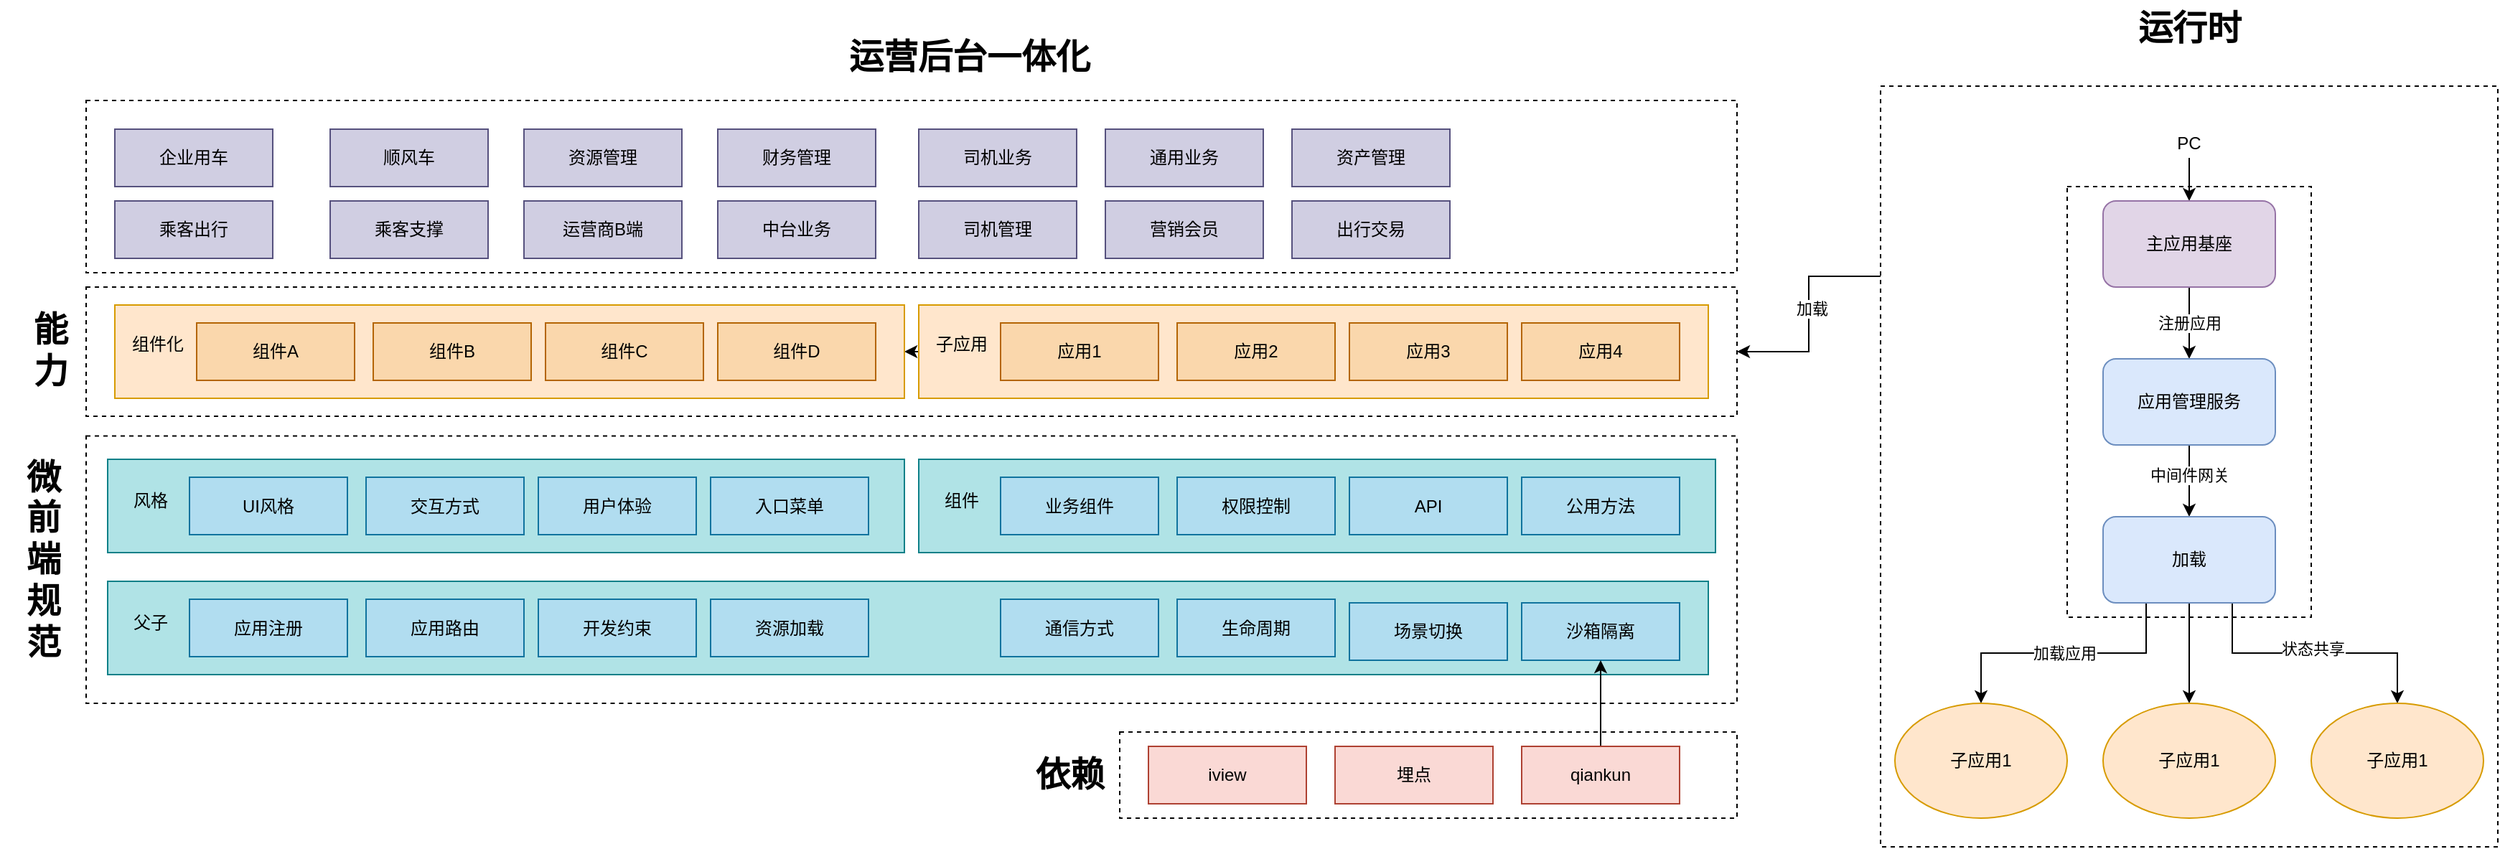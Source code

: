<mxfile version="14.6.6" type="device"><diagram id="mC4KT3fztXYl9CYjZmOD" name="第 1 页"><mxGraphModel dx="2013" dy="703" grid="1" gridSize="10" guides="1" tooltips="1" connect="1" arrows="1" fold="1" page="1" pageScale="1" pageWidth="827" pageHeight="1169" math="0" shadow="0"><root><mxCell id="0"/><mxCell id="1" parent="0"/><mxCell id="tSczwuI4GlgGF78nVB5c-97" value="" style="rounded=0;whiteSpace=wrap;html=1;dashed=1;" vertex="1" parent="1"><mxGeometry x="-10" y="690" width="430" height="60" as="geometry"/></mxCell><mxCell id="tSczwuI4GlgGF78nVB5c-75" value="" style="rounded=0;whiteSpace=wrap;html=1;dashed=1;" vertex="1" parent="1"><mxGeometry x="-730" y="483.75" width="1150" height="186.25" as="geometry"/></mxCell><mxCell id="tSczwuI4GlgGF78nVB5c-120" style="edgeStyle=orthogonalEdgeStyle;rounded=0;orthogonalLoop=1;jettySize=auto;html=1;exitX=0;exitY=0.25;exitDx=0;exitDy=0;entryX=1;entryY=0.5;entryDx=0;entryDy=0;" edge="1" parent="1" source="tSczwuI4GlgGF78nVB5c-1" target="tSczwuI4GlgGF78nVB5c-28"><mxGeometry relative="1" as="geometry"/></mxCell><mxCell id="tSczwuI4GlgGF78nVB5c-121" value="加载" style="edgeLabel;html=1;align=center;verticalAlign=middle;resizable=0;points=[];" vertex="1" connectable="0" parent="tSczwuI4GlgGF78nVB5c-120"><mxGeometry x="-0.057" y="2" relative="1" as="geometry"><mxPoint as="offset"/></mxGeometry></mxCell><mxCell id="tSczwuI4GlgGF78nVB5c-1" value="" style="rounded=0;whiteSpace=wrap;html=1;dashed=1;" vertex="1" parent="1"><mxGeometry x="520" y="240" width="430" height="530" as="geometry"/></mxCell><mxCell id="tSczwuI4GlgGF78nVB5c-17" value="" style="rounded=0;whiteSpace=wrap;html=1;dashed=1;" vertex="1" parent="1"><mxGeometry x="650" y="310" width="170" height="300" as="geometry"/></mxCell><mxCell id="tSczwuI4GlgGF78nVB5c-14" style="edgeStyle=orthogonalEdgeStyle;rounded=0;orthogonalLoop=1;jettySize=auto;html=1;entryX=0.5;entryY=0;entryDx=0;entryDy=0;" edge="1" parent="1" source="tSczwuI4GlgGF78nVB5c-3" target="tSczwuI4GlgGF78nVB5c-5"><mxGeometry relative="1" as="geometry"/></mxCell><mxCell id="tSczwuI4GlgGF78nVB5c-3" value="PC" style="text;html=1;strokeColor=none;fillColor=none;align=center;verticalAlign=middle;whiteSpace=wrap;rounded=0;dashed=1;" vertex="1" parent="1"><mxGeometry x="715" y="270" width="40" height="20" as="geometry"/></mxCell><mxCell id="tSczwuI4GlgGF78nVB5c-15" value="注册应用" style="edgeStyle=orthogonalEdgeStyle;rounded=0;orthogonalLoop=1;jettySize=auto;html=1;" edge="1" parent="1" source="tSczwuI4GlgGF78nVB5c-5" target="tSczwuI4GlgGF78nVB5c-6"><mxGeometry relative="1" as="geometry"/></mxCell><mxCell id="tSczwuI4GlgGF78nVB5c-5" value="主应用基座" style="rounded=1;whiteSpace=wrap;html=1;fillColor=#e1d5e7;strokeColor=#9673a6;" vertex="1" parent="1"><mxGeometry x="675" y="320" width="120" height="60" as="geometry"/></mxCell><mxCell id="tSczwuI4GlgGF78nVB5c-16" style="edgeStyle=orthogonalEdgeStyle;rounded=0;orthogonalLoop=1;jettySize=auto;html=1;entryX=0.5;entryY=0;entryDx=0;entryDy=0;" edge="1" parent="1" source="tSczwuI4GlgGF78nVB5c-6" target="tSczwuI4GlgGF78nVB5c-7"><mxGeometry relative="1" as="geometry"/></mxCell><mxCell id="tSczwuI4GlgGF78nVB5c-26" value="中间件网关" style="edgeLabel;html=1;align=center;verticalAlign=middle;resizable=0;points=[];" vertex="1" connectable="0" parent="tSczwuI4GlgGF78nVB5c-16"><mxGeometry x="0.333" y="4" relative="1" as="geometry"><mxPoint x="-4" y="-13" as="offset"/></mxGeometry></mxCell><mxCell id="tSczwuI4GlgGF78nVB5c-6" value="应用管理服务" style="rounded=1;whiteSpace=wrap;html=1;fillColor=#dae8fc;strokeColor=#6c8ebf;" vertex="1" parent="1"><mxGeometry x="675" y="430" width="120" height="60" as="geometry"/></mxCell><mxCell id="tSczwuI4GlgGF78nVB5c-21" value="加载应用" style="edgeStyle=orthogonalEdgeStyle;rounded=0;orthogonalLoop=1;jettySize=auto;html=1;exitX=0.25;exitY=1;exitDx=0;exitDy=0;entryX=0.5;entryY=0;entryDx=0;entryDy=0;" edge="1" parent="1" source="tSczwuI4GlgGF78nVB5c-7" target="tSczwuI4GlgGF78nVB5c-9"><mxGeometry relative="1" as="geometry"/></mxCell><mxCell id="tSczwuI4GlgGF78nVB5c-22" style="edgeStyle=orthogonalEdgeStyle;rounded=0;orthogonalLoop=1;jettySize=auto;html=1;exitX=0.5;exitY=1;exitDx=0;exitDy=0;entryX=0.5;entryY=0;entryDx=0;entryDy=0;" edge="1" parent="1" source="tSczwuI4GlgGF78nVB5c-7" target="tSczwuI4GlgGF78nVB5c-12"><mxGeometry relative="1" as="geometry"/></mxCell><mxCell id="tSczwuI4GlgGF78nVB5c-23" style="edgeStyle=orthogonalEdgeStyle;rounded=0;orthogonalLoop=1;jettySize=auto;html=1;exitX=0.75;exitY=1;exitDx=0;exitDy=0;entryX=0.5;entryY=0;entryDx=0;entryDy=0;" edge="1" parent="1" source="tSczwuI4GlgGF78nVB5c-7" target="tSczwuI4GlgGF78nVB5c-13"><mxGeometry relative="1" as="geometry"/></mxCell><mxCell id="tSczwuI4GlgGF78nVB5c-24" value="状态共享" style="edgeLabel;html=1;align=center;verticalAlign=middle;resizable=0;points=[];" vertex="1" connectable="0" parent="tSczwuI4GlgGF78nVB5c-23"><mxGeometry x="-0.015" y="4" relative="1" as="geometry"><mxPoint y="1" as="offset"/></mxGeometry></mxCell><mxCell id="tSczwuI4GlgGF78nVB5c-7" value="加载" style="rounded=1;whiteSpace=wrap;html=1;fillColor=#dae8fc;strokeColor=#6c8ebf;" vertex="1" parent="1"><mxGeometry x="675" y="540" width="120" height="60" as="geometry"/></mxCell><mxCell id="tSczwuI4GlgGF78nVB5c-9" value="子应用1" style="ellipse;whiteSpace=wrap;html=1;fillColor=#ffe6cc;strokeColor=#d79b00;" vertex="1" parent="1"><mxGeometry x="530" y="670" width="120" height="80" as="geometry"/></mxCell><mxCell id="tSczwuI4GlgGF78nVB5c-12" value="子应用1" style="ellipse;whiteSpace=wrap;html=1;fillColor=#ffe6cc;strokeColor=#d79b00;" vertex="1" parent="1"><mxGeometry x="675" y="670" width="120" height="80" as="geometry"/></mxCell><mxCell id="tSczwuI4GlgGF78nVB5c-13" value="子应用1" style="ellipse;whiteSpace=wrap;html=1;fillColor=#ffe6cc;strokeColor=#d79b00;" vertex="1" parent="1"><mxGeometry x="820" y="670" width="120" height="80" as="geometry"/></mxCell><mxCell id="tSczwuI4GlgGF78nVB5c-27" value="运行时" style="text;strokeColor=none;fillColor=none;html=1;fontSize=24;fontStyle=1;verticalAlign=middle;align=center;dashed=1;" vertex="1" parent="1"><mxGeometry x="685" y="180" width="100" height="40" as="geometry"/></mxCell><mxCell id="tSczwuI4GlgGF78nVB5c-28" value="" style="rounded=0;whiteSpace=wrap;html=1;dashed=1;" vertex="1" parent="1"><mxGeometry x="-730" y="380" width="1150" height="90" as="geometry"/></mxCell><mxCell id="tSczwuI4GlgGF78nVB5c-100" style="edgeStyle=orthogonalEdgeStyle;rounded=0;orthogonalLoop=1;jettySize=auto;html=1;exitX=0;exitY=0.5;exitDx=0;exitDy=0;entryX=1;entryY=0.5;entryDx=0;entryDy=0;" edge="1" parent="1" source="tSczwuI4GlgGF78nVB5c-35" target="tSczwuI4GlgGF78nVB5c-41"><mxGeometry relative="1" as="geometry"/></mxCell><mxCell id="tSczwuI4GlgGF78nVB5c-35" value="" style="rounded=0;whiteSpace=wrap;html=1;fillColor=#ffe6cc;strokeColor=#d79b00;" vertex="1" parent="1"><mxGeometry x="-150" y="392.5" width="550" height="65" as="geometry"/></mxCell><mxCell id="tSczwuI4GlgGF78nVB5c-36" value="子应用" style="text;html=1;strokeColor=none;fillColor=none;align=center;verticalAlign=middle;whiteSpace=wrap;rounded=0;" vertex="1" parent="1"><mxGeometry x="-140" y="410" width="40" height="20" as="geometry"/></mxCell><mxCell id="tSczwuI4GlgGF78nVB5c-37" value="应用1" style="rounded=0;whiteSpace=wrap;html=1;fillColor=#fad7ac;strokeColor=#b46504;" vertex="1" parent="1"><mxGeometry x="-93" y="405" width="110" height="40" as="geometry"/></mxCell><mxCell id="tSczwuI4GlgGF78nVB5c-38" value="应用3" style="rounded=0;whiteSpace=wrap;html=1;fillColor=#fad7ac;strokeColor=#b46504;" vertex="1" parent="1"><mxGeometry x="150" y="405" width="110" height="40" as="geometry"/></mxCell><mxCell id="tSczwuI4GlgGF78nVB5c-39" value="应用2" style="rounded=0;whiteSpace=wrap;html=1;fillColor=#fad7ac;strokeColor=#b46504;" vertex="1" parent="1"><mxGeometry x="30" y="405" width="110" height="40" as="geometry"/></mxCell><mxCell id="tSczwuI4GlgGF78nVB5c-40" value="应用4" style="rounded=0;whiteSpace=wrap;html=1;fillColor=#fad7ac;strokeColor=#b46504;" vertex="1" parent="1"><mxGeometry x="270" y="405" width="110" height="40" as="geometry"/></mxCell><mxCell id="tSczwuI4GlgGF78nVB5c-41" value="" style="rounded=0;whiteSpace=wrap;html=1;fillColor=#ffe6cc;strokeColor=#d79b00;" vertex="1" parent="1"><mxGeometry x="-710" y="392.5" width="550" height="65" as="geometry"/></mxCell><mxCell id="tSczwuI4GlgGF78nVB5c-42" value="组件化" style="text;html=1;strokeColor=none;fillColor=none;align=center;verticalAlign=middle;whiteSpace=wrap;rounded=0;" vertex="1" parent="1"><mxGeometry x="-700" y="410" width="40" height="20" as="geometry"/></mxCell><mxCell id="tSczwuI4GlgGF78nVB5c-43" value="组件A" style="rounded=0;whiteSpace=wrap;html=1;fillColor=#fad7ac;strokeColor=#b46504;" vertex="1" parent="1"><mxGeometry x="-653" y="405" width="110" height="40" as="geometry"/></mxCell><mxCell id="tSczwuI4GlgGF78nVB5c-44" value="组件C" style="rounded=0;whiteSpace=wrap;html=1;fillColor=#fad7ac;strokeColor=#b46504;" vertex="1" parent="1"><mxGeometry x="-410" y="405" width="110" height="40" as="geometry"/></mxCell><mxCell id="tSczwuI4GlgGF78nVB5c-45" value="组件B" style="rounded=0;whiteSpace=wrap;html=1;fillColor=#fad7ac;strokeColor=#b46504;" vertex="1" parent="1"><mxGeometry x="-530" y="405" width="110" height="40" as="geometry"/></mxCell><mxCell id="tSczwuI4GlgGF78nVB5c-46" value="组件D" style="rounded=0;whiteSpace=wrap;html=1;fillColor=#fad7ac;strokeColor=#b46504;" vertex="1" parent="1"><mxGeometry x="-290" y="405" width="110" height="40" as="geometry"/></mxCell><mxCell id="tSczwuI4GlgGF78nVB5c-47" value="" style="rounded=0;whiteSpace=wrap;html=1;fillColor=#b0e3e6;strokeColor=#0e8088;" vertex="1" parent="1"><mxGeometry x="-715" y="585" width="1115" height="65" as="geometry"/></mxCell><mxCell id="tSczwuI4GlgGF78nVB5c-48" value="父子" style="text;html=1;strokeColor=none;fillColor=none;align=center;verticalAlign=middle;whiteSpace=wrap;rounded=0;" vertex="1" parent="1"><mxGeometry x="-705" y="602.5" width="40" height="22.5" as="geometry"/></mxCell><mxCell id="tSczwuI4GlgGF78nVB5c-49" value="应用注册" style="rounded=0;whiteSpace=wrap;html=1;fillColor=#b1ddf0;strokeColor=#10739e;" vertex="1" parent="1"><mxGeometry x="-658" y="597.5" width="110" height="40" as="geometry"/></mxCell><mxCell id="tSczwuI4GlgGF78nVB5c-50" value="开发约束" style="rounded=0;whiteSpace=wrap;html=1;fillColor=#b1ddf0;strokeColor=#10739e;" vertex="1" parent="1"><mxGeometry x="-415" y="597.5" width="110" height="40" as="geometry"/></mxCell><mxCell id="tSczwuI4GlgGF78nVB5c-51" value="应用路由" style="rounded=0;whiteSpace=wrap;html=1;fillColor=#b1ddf0;strokeColor=#10739e;" vertex="1" parent="1"><mxGeometry x="-535" y="597.5" width="110" height="40" as="geometry"/></mxCell><mxCell id="tSczwuI4GlgGF78nVB5c-52" value="资源加载" style="rounded=0;whiteSpace=wrap;html=1;fillColor=#b1ddf0;strokeColor=#10739e;" vertex="1" parent="1"><mxGeometry x="-295" y="597.5" width="110" height="40" as="geometry"/></mxCell><mxCell id="tSczwuI4GlgGF78nVB5c-53" value="通信方式" style="rounded=0;whiteSpace=wrap;html=1;fillColor=#b1ddf0;strokeColor=#10739e;" vertex="1" parent="1"><mxGeometry x="-93" y="597.5" width="110" height="40" as="geometry"/></mxCell><mxCell id="tSczwuI4GlgGF78nVB5c-54" value="生命周期" style="rounded=0;whiteSpace=wrap;html=1;fillColor=#b1ddf0;strokeColor=#10739e;" vertex="1" parent="1"><mxGeometry x="30" y="597.5" width="110" height="40" as="geometry"/></mxCell><mxCell id="tSczwuI4GlgGF78nVB5c-55" value="沙箱隔离" style="rounded=0;whiteSpace=wrap;html=1;fillColor=#b1ddf0;strokeColor=#10739e;" vertex="1" parent="1"><mxGeometry x="270" y="600" width="110" height="40" as="geometry"/></mxCell><mxCell id="tSczwuI4GlgGF78nVB5c-56" value="场景切换" style="rounded=0;whiteSpace=wrap;html=1;fillColor=#b1ddf0;strokeColor=#10739e;" vertex="1" parent="1"><mxGeometry x="150" y="600" width="110" height="40" as="geometry"/></mxCell><mxCell id="tSczwuI4GlgGF78nVB5c-57" value="" style="rounded=0;whiteSpace=wrap;html=1;fillColor=#b0e3e6;strokeColor=#0e8088;" vertex="1" parent="1"><mxGeometry x="-715" y="500" width="555" height="65" as="geometry"/></mxCell><mxCell id="tSczwuI4GlgGF78nVB5c-58" value="风格" style="text;html=1;strokeColor=none;fillColor=none;align=center;verticalAlign=middle;whiteSpace=wrap;rounded=0;" vertex="1" parent="1"><mxGeometry x="-705" y="517.5" width="40" height="22.5" as="geometry"/></mxCell><mxCell id="tSczwuI4GlgGF78nVB5c-59" value="UI风格" style="rounded=0;whiteSpace=wrap;html=1;fillColor=#b1ddf0;strokeColor=#10739e;" vertex="1" parent="1"><mxGeometry x="-658" y="512.5" width="110" height="40" as="geometry"/></mxCell><mxCell id="tSczwuI4GlgGF78nVB5c-60" value="用户体验" style="rounded=0;whiteSpace=wrap;html=1;fillColor=#b1ddf0;strokeColor=#10739e;" vertex="1" parent="1"><mxGeometry x="-415" y="512.5" width="110" height="40" as="geometry"/></mxCell><mxCell id="tSczwuI4GlgGF78nVB5c-61" value="交互方式" style="rounded=0;whiteSpace=wrap;html=1;fillColor=#b1ddf0;strokeColor=#10739e;" vertex="1" parent="1"><mxGeometry x="-535" y="512.5" width="110" height="40" as="geometry"/></mxCell><mxCell id="tSczwuI4GlgGF78nVB5c-62" value="入口菜单" style="rounded=0;whiteSpace=wrap;html=1;fillColor=#b1ddf0;strokeColor=#10739e;" vertex="1" parent="1"><mxGeometry x="-295" y="512.5" width="110" height="40" as="geometry"/></mxCell><mxCell id="tSczwuI4GlgGF78nVB5c-67" value="" style="rounded=0;whiteSpace=wrap;html=1;fillColor=#b0e3e6;strokeColor=#0e8088;" vertex="1" parent="1"><mxGeometry x="-150" y="500" width="555" height="65" as="geometry"/></mxCell><mxCell id="tSczwuI4GlgGF78nVB5c-68" value="组件" style="text;html=1;strokeColor=none;fillColor=none;align=center;verticalAlign=middle;whiteSpace=wrap;rounded=0;" vertex="1" parent="1"><mxGeometry x="-140" y="517.5" width="40" height="22.5" as="geometry"/></mxCell><mxCell id="tSczwuI4GlgGF78nVB5c-69" value="业务组件" style="rounded=0;whiteSpace=wrap;html=1;fillColor=#b1ddf0;strokeColor=#10739e;" vertex="1" parent="1"><mxGeometry x="-93" y="512.5" width="110" height="40" as="geometry"/></mxCell><mxCell id="tSczwuI4GlgGF78nVB5c-70" value="API" style="rounded=0;whiteSpace=wrap;html=1;fillColor=#b1ddf0;strokeColor=#10739e;" vertex="1" parent="1"><mxGeometry x="150" y="512.5" width="110" height="40" as="geometry"/></mxCell><mxCell id="tSczwuI4GlgGF78nVB5c-71" value="权限控制" style="rounded=0;whiteSpace=wrap;html=1;fillColor=#b1ddf0;strokeColor=#10739e;" vertex="1" parent="1"><mxGeometry x="30" y="512.5" width="110" height="40" as="geometry"/></mxCell><mxCell id="tSczwuI4GlgGF78nVB5c-72" value="公用方法" style="rounded=0;whiteSpace=wrap;html=1;fillColor=#b1ddf0;strokeColor=#10739e;" vertex="1" parent="1"><mxGeometry x="270" y="512.5" width="110" height="40" as="geometry"/></mxCell><mxCell id="tSczwuI4GlgGF78nVB5c-76" value="微&lt;br&gt;前&lt;br&gt;端&lt;br&gt;规&lt;br&gt;范" style="text;strokeColor=none;fillColor=none;html=1;fontSize=24;fontStyle=1;verticalAlign=middle;align=center;" vertex="1" parent="1"><mxGeometry x="-790" y="489.5" width="60" height="161" as="geometry"/></mxCell><mxCell id="tSczwuI4GlgGF78nVB5c-77" value="能&lt;br&gt;力" style="text;strokeColor=none;fillColor=none;html=1;fontSize=24;fontStyle=1;verticalAlign=middle;align=center;" vertex="1" parent="1"><mxGeometry x="-780" y="390" width="50" height="67.5" as="geometry"/></mxCell><mxCell id="tSczwuI4GlgGF78nVB5c-88" value="iview" style="rounded=0;whiteSpace=wrap;html=1;fillColor=#fad9d5;strokeColor=#ae4132;" vertex="1" parent="1"><mxGeometry x="10" y="700" width="110" height="40" as="geometry"/></mxCell><mxCell id="tSczwuI4GlgGF78nVB5c-95" style="edgeStyle=orthogonalEdgeStyle;rounded=0;orthogonalLoop=1;jettySize=auto;html=1;" edge="1" parent="1" source="tSczwuI4GlgGF78nVB5c-89" target="tSczwuI4GlgGF78nVB5c-55"><mxGeometry relative="1" as="geometry"/></mxCell><mxCell id="tSczwuI4GlgGF78nVB5c-89" value="qiankun" style="rounded=0;whiteSpace=wrap;html=1;fillColor=#fad9d5;strokeColor=#ae4132;" vertex="1" parent="1"><mxGeometry x="270" y="700" width="110" height="40" as="geometry"/></mxCell><mxCell id="tSczwuI4GlgGF78nVB5c-90" value="埋点" style="rounded=0;whiteSpace=wrap;html=1;fillColor=#fad9d5;strokeColor=#ae4132;" vertex="1" parent="1"><mxGeometry x="140" y="700" width="110" height="40" as="geometry"/></mxCell><mxCell id="tSczwuI4GlgGF78nVB5c-92" value="依赖" style="text;strokeColor=none;fillColor=none;html=1;fontSize=24;fontStyle=1;verticalAlign=middle;align=center;" vertex="1" parent="1"><mxGeometry x="-70" y="686.25" width="50" height="67.5" as="geometry"/></mxCell><mxCell id="tSczwuI4GlgGF78nVB5c-98" value="" style="rounded=0;whiteSpace=wrap;html=1;dashed=1;" vertex="1" parent="1"><mxGeometry x="-730" y="250" width="1150" height="120" as="geometry"/></mxCell><mxCell id="tSczwuI4GlgGF78nVB5c-99" value="运营后台一体化" style="text;strokeColor=none;fillColor=none;html=1;fontSize=24;fontStyle=1;verticalAlign=middle;align=center;" vertex="1" parent="1"><mxGeometry x="-290" y="189" width="350" height="61" as="geometry"/></mxCell><mxCell id="tSczwuI4GlgGF78nVB5c-104" value="乘客支撑" style="rounded=0;whiteSpace=wrap;html=1;fillColor=#d0cee2;strokeColor=#56517e;" vertex="1" parent="1"><mxGeometry x="-560" y="320" width="110" height="40" as="geometry"/></mxCell><mxCell id="tSczwuI4GlgGF78nVB5c-105" value="乘客出行" style="rounded=0;whiteSpace=wrap;html=1;fillColor=#d0cee2;strokeColor=#56517e;" vertex="1" parent="1"><mxGeometry x="-710" y="320" width="110" height="40" as="geometry"/></mxCell><mxCell id="tSczwuI4GlgGF78nVB5c-106" value="运营商B端" style="rounded=0;whiteSpace=wrap;html=1;fillColor=#d0cee2;strokeColor=#56517e;" vertex="1" parent="1"><mxGeometry x="-425" y="320" width="110" height="40" as="geometry"/></mxCell><mxCell id="tSczwuI4GlgGF78nVB5c-107" value="司机管理" style="rounded=0;whiteSpace=wrap;html=1;fillColor=#d0cee2;strokeColor=#56517e;" vertex="1" parent="1"><mxGeometry x="-150" y="320" width="110" height="40" as="geometry"/></mxCell><mxCell id="tSczwuI4GlgGF78nVB5c-108" value="司机业务" style="rounded=0;whiteSpace=wrap;html=1;fillColor=#d0cee2;strokeColor=#56517e;" vertex="1" parent="1"><mxGeometry x="-150" y="270" width="110" height="40" as="geometry"/></mxCell><mxCell id="tSczwuI4GlgGF78nVB5c-109" value="营销会员" style="rounded=0;whiteSpace=wrap;html=1;fillColor=#d0cee2;strokeColor=#56517e;" vertex="1" parent="1"><mxGeometry x="-20" y="320" width="110" height="40" as="geometry"/></mxCell><mxCell id="tSczwuI4GlgGF78nVB5c-110" value="资产管理" style="rounded=0;whiteSpace=wrap;html=1;fillColor=#d0cee2;strokeColor=#56517e;" vertex="1" parent="1"><mxGeometry x="110" y="270" width="110" height="40" as="geometry"/></mxCell><mxCell id="tSczwuI4GlgGF78nVB5c-111" value="企业用车" style="rounded=0;whiteSpace=wrap;html=1;fillColor=#d0cee2;strokeColor=#56517e;" vertex="1" parent="1"><mxGeometry x="-710" y="270" width="110" height="40" as="geometry"/></mxCell><mxCell id="tSczwuI4GlgGF78nVB5c-112" value="顺风车" style="rounded=0;whiteSpace=wrap;html=1;fillColor=#d0cee2;strokeColor=#56517e;" vertex="1" parent="1"><mxGeometry x="-560" y="270" width="110" height="40" as="geometry"/></mxCell><mxCell id="tSczwuI4GlgGF78nVB5c-113" value="资源管理&lt;span style=&quot;color: rgba(0 , 0 , 0 , 0) ; font-family: monospace ; font-size: 0px&quot;&gt;%3CmxGraphModel%3E%3Croot%3E%3CmxCell%20id%3D%220%22%2F%3E%3CmxCell%20id%3D%221%22%20parent%3D%220%22%2F%3E%3CmxCell%20id%3D%222%22%20value%3D%22%E9%A1%BA%E9%A3%8E%E8%BD%A6%22%20style%3D%22rounded%3D0%3BwhiteSpace%3Dwrap%3Bhtml%3D1%3BfillColor%3D%23d0cee2%3BstrokeColor%3D%2356517e%3B%22%20vertex%3D%221%22%20parent%3D%221%22%3E%3CmxGeometry%20x%3D%22-580%22%20y%3D%22270%22%20width%3D%22110%22%20height%3D%2240%22%20as%3D%22geometry%22%2F%3E%3C%2FmxCell%3E%3C%2Froot%3E%3C%2FmxGraphModel%3E&lt;/span&gt;" style="rounded=0;whiteSpace=wrap;html=1;fillColor=#d0cee2;strokeColor=#56517e;" vertex="1" parent="1"><mxGeometry x="-425" y="270" width="110" height="40" as="geometry"/></mxCell><mxCell id="tSczwuI4GlgGF78nVB5c-114" value="财务管理" style="rounded=0;whiteSpace=wrap;html=1;fillColor=#d0cee2;strokeColor=#56517e;" vertex="1" parent="1"><mxGeometry x="-290" y="270" width="110" height="40" as="geometry"/></mxCell><mxCell id="tSczwuI4GlgGF78nVB5c-115" value="中台业务" style="rounded=0;whiteSpace=wrap;html=1;fillColor=#d0cee2;strokeColor=#56517e;" vertex="1" parent="1"><mxGeometry x="-290" y="320" width="110" height="40" as="geometry"/></mxCell><mxCell id="tSczwuI4GlgGF78nVB5c-116" value="通用业务" style="rounded=0;whiteSpace=wrap;html=1;fillColor=#d0cee2;strokeColor=#56517e;" vertex="1" parent="1"><mxGeometry x="-20" y="270" width="110" height="40" as="geometry"/></mxCell><mxCell id="tSczwuI4GlgGF78nVB5c-117" value="出行交易" style="rounded=0;whiteSpace=wrap;html=1;fillColor=#d0cee2;strokeColor=#56517e;" vertex="1" parent="1"><mxGeometry x="110" y="320" width="110" height="40" as="geometry"/></mxCell></root></mxGraphModel></diagram></mxfile>